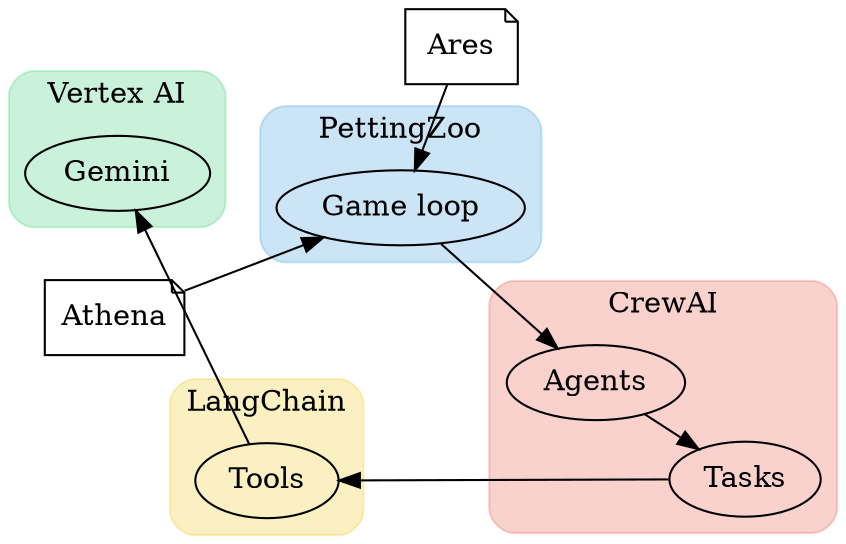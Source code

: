 digraph stack {
  graph [layout=fdp, style="filled,rounded"]

  subgraph {
    node [shape=note];
    ares [label="Ares"]
    athena [label="Athena"]
  }

  subgraph cluster_pettingzoo {
    label="PettingZoo";
    color="#3498db40";

    game_loop [label="Game loop"]
  }

  subgraph cluster_crewai {
    label="CrewAI";
    color="#e74c3c40";

    agents [label="Agents"]
    tasks [label="Tasks"]
  }

  subgraph cluster_langchain {
    label="LangChain";
    color="#f1c40f40";

    tools [label="Tools"]
  }

  subgraph cluster_vertexai {
    label="Vertex AI"
    color="#2ecc7140";

    gemini [label="Gemini"]
  }

  ares -> game_loop
  athena -> game_loop
  game_loop -> agents -> tasks -> tools -> gemini;
}
